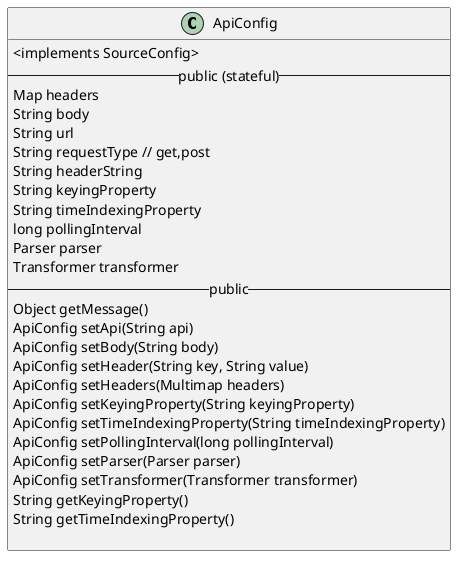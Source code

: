@startuml
class ApiConfig {
    <implements SourceConfig>
  -- public (stateful) --
  Map headers
  String body
  String url
  String requestType // get,post
  String headerString
  String keyingProperty
  String timeIndexingProperty
  long pollingInterval
  Parser parser
  Transformer transformer
  -- public --
  Object getMessage()
  ApiConfig setApi(String api)
  ApiConfig setBody(String body)
  ApiConfig setHeader(String key, String value)
  ApiConfig setHeaders(Multimap headers)
  ApiConfig setKeyingProperty(String keyingProperty)
  ApiConfig setTimeIndexingProperty(String timeIndexingProperty)
  ApiConfig setPollingInterval(long pollingInterval)
  ApiConfig setParser(Parser parser)
  ApiConfig setTransformer(Transformer transformer)
  String getKeyingProperty()
  String getTimeIndexingProperty()

}
@enduml
